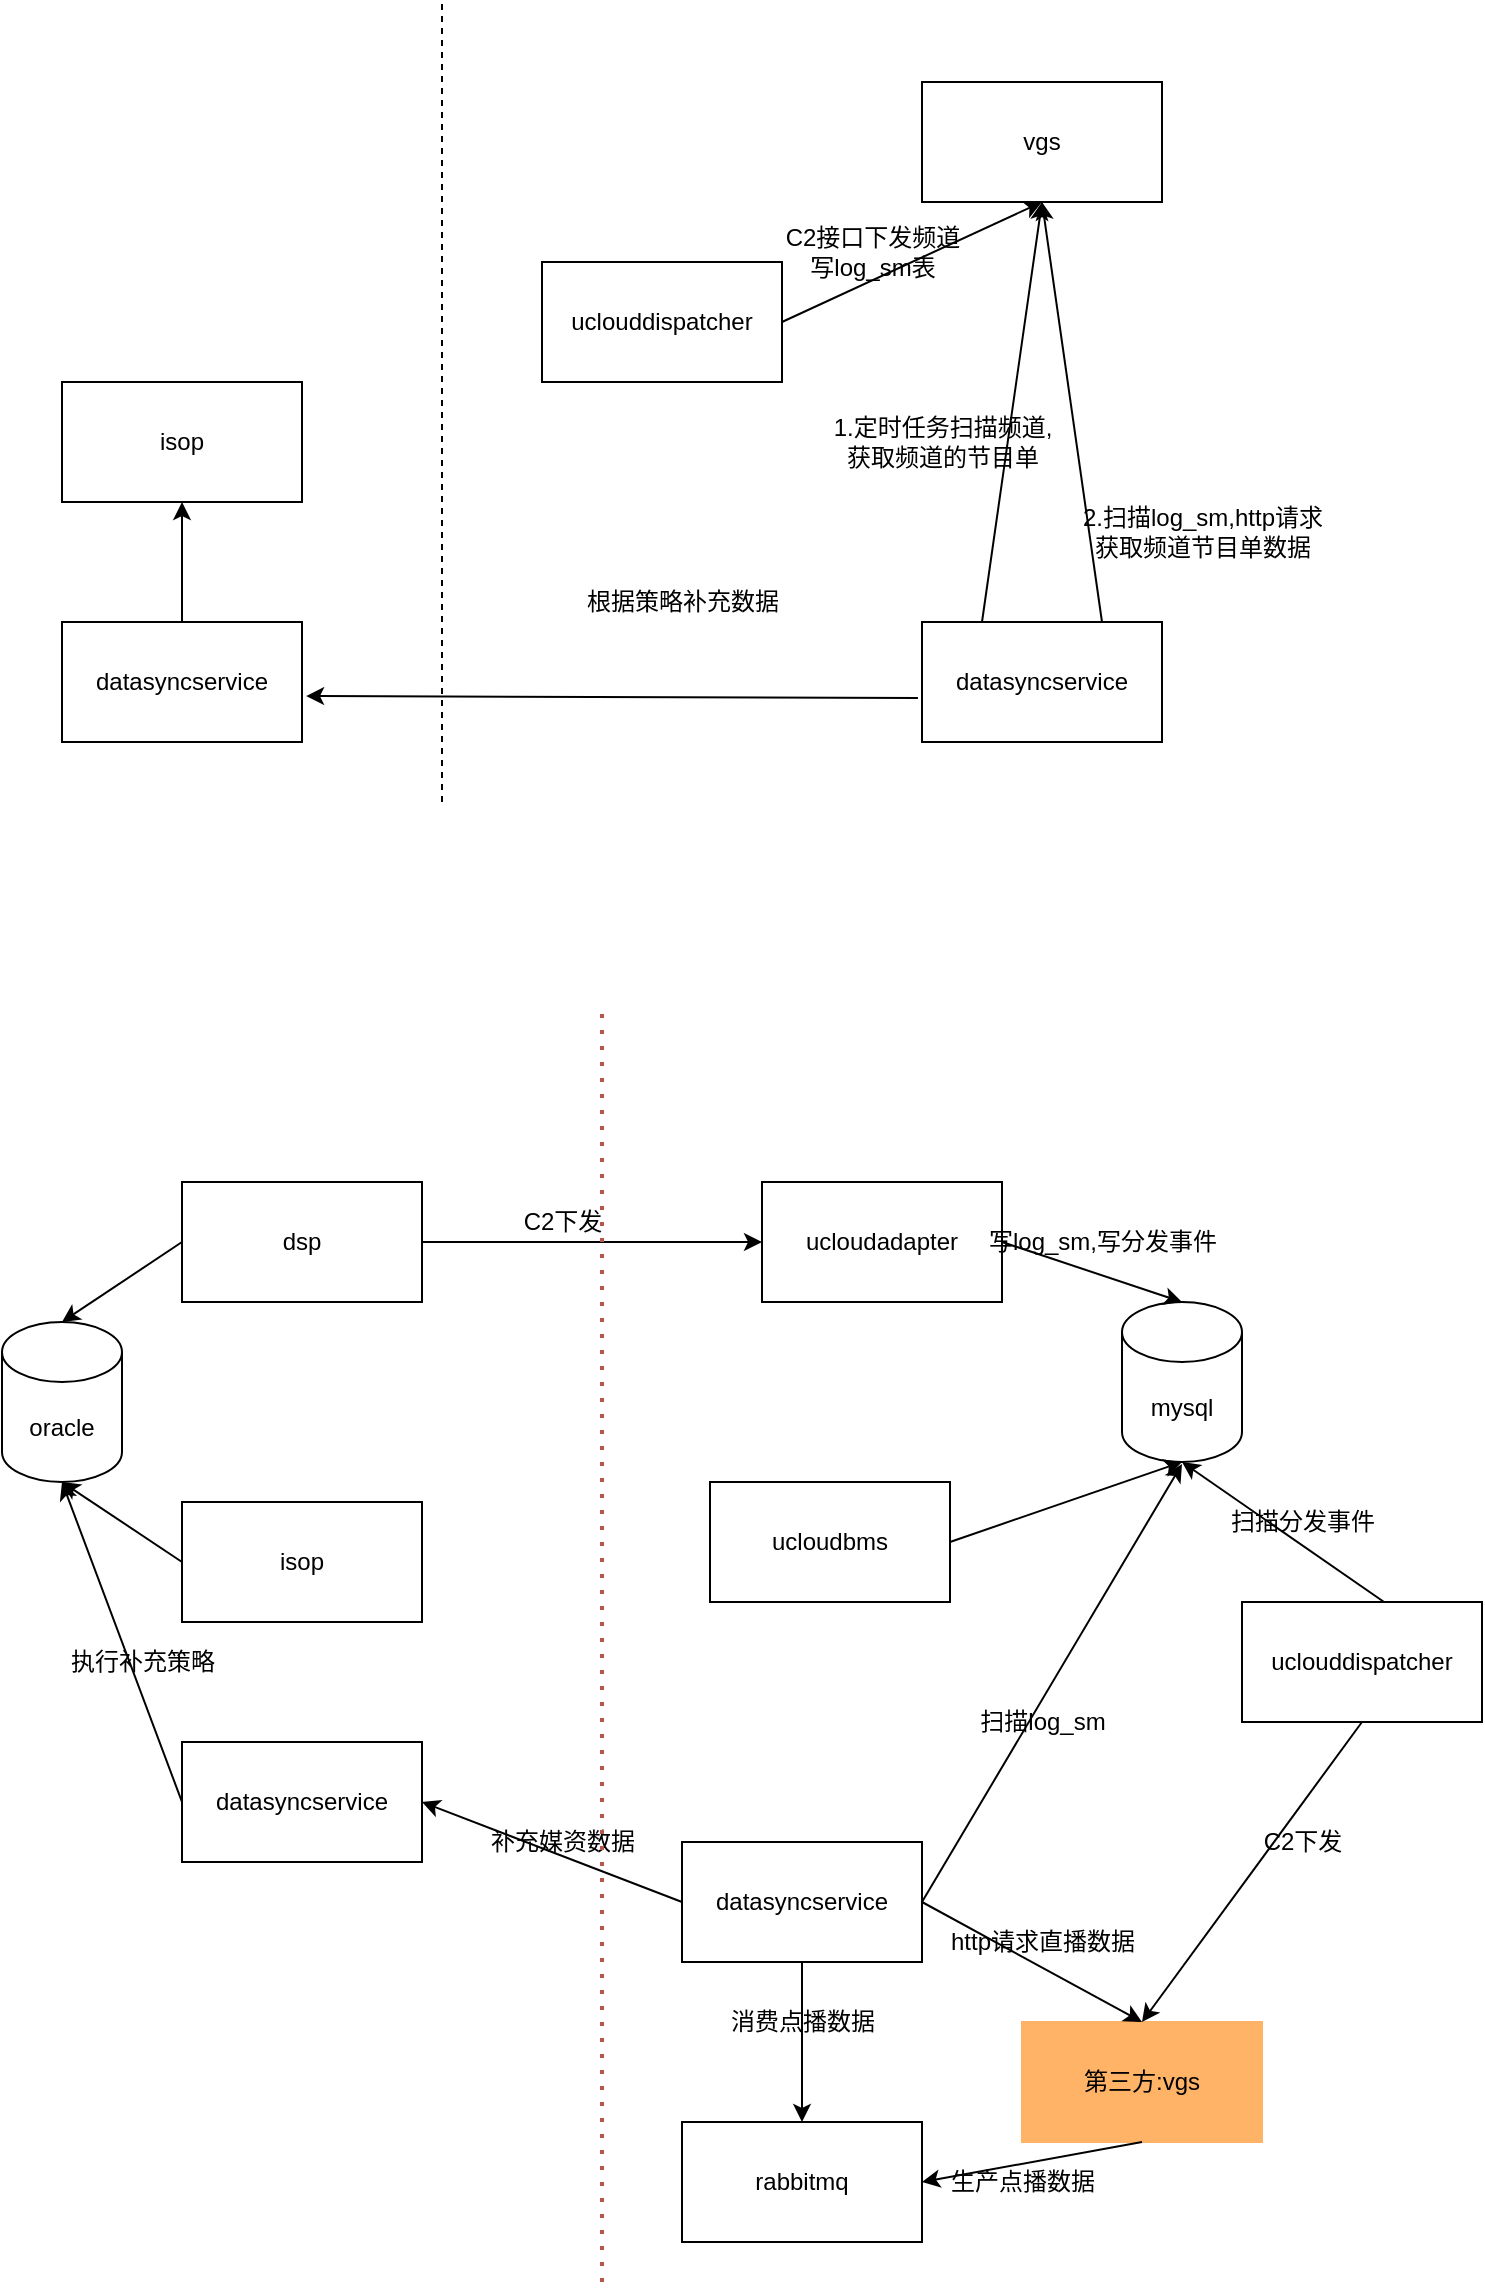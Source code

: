 <mxfile version="14.9.9" type="github">
  <diagram id="lGbfy7U1lLRQi7NGqesD" name="Page-1">
    <mxGraphModel dx="942" dy="656" grid="1" gridSize="10" guides="1" tooltips="1" connect="1" arrows="1" fold="1" page="1" pageScale="1" pageWidth="827" pageHeight="1169" math="0" shadow="0">
      <root>
        <mxCell id="0" />
        <mxCell id="1" parent="0" />
        <mxCell id="pmouW7Oq6iBT3d15TTm1-2" value="uclouddispatcher" style="whiteSpace=wrap;html=1;" parent="1" vertex="1">
          <mxGeometry x="330" y="150" width="120" height="60" as="geometry" />
        </mxCell>
        <mxCell id="pmouW7Oq6iBT3d15TTm1-5" value="vgs" style="whiteSpace=wrap;html=1;" parent="1" vertex="1">
          <mxGeometry x="520" y="60" width="120" height="60" as="geometry" />
        </mxCell>
        <mxCell id="pmouW7Oq6iBT3d15TTm1-7" value="C2接口下发频道&lt;br&gt;写log_sm表" style="text;html=1;align=center;verticalAlign=middle;resizable=0;points=[];autosize=1;strokeColor=none;" parent="1" vertex="1">
          <mxGeometry x="445" y="130" width="100" height="30" as="geometry" />
        </mxCell>
        <mxCell id="pmouW7Oq6iBT3d15TTm1-8" value="datasyncservice" style="whiteSpace=wrap;html=1;" parent="1" vertex="1">
          <mxGeometry x="520" y="330" width="120" height="60" as="geometry" />
        </mxCell>
        <mxCell id="pmouW7Oq6iBT3d15TTm1-9" value="" style="endArrow=classic;html=1;exitX=0.75;exitY=0;exitDx=0;exitDy=0;entryX=0.5;entryY=1;entryDx=0;entryDy=0;" parent="1" source="pmouW7Oq6iBT3d15TTm1-8" target="pmouW7Oq6iBT3d15TTm1-5" edge="1">
          <mxGeometry width="50" height="50" relative="1" as="geometry">
            <mxPoint x="380" y="180" as="sourcePoint" />
            <mxPoint x="430" y="130" as="targetPoint" />
          </mxGeometry>
        </mxCell>
        <mxCell id="pmouW7Oq6iBT3d15TTm1-10" value="2.扫描log_sm,http请求&lt;br&gt;获取频道节目单数据" style="text;html=1;align=center;verticalAlign=middle;resizable=0;points=[];autosize=1;strokeColor=none;" parent="1" vertex="1">
          <mxGeometry x="590" y="270" width="140" height="30" as="geometry" />
        </mxCell>
        <mxCell id="pmouW7Oq6iBT3d15TTm1-13" value="" style="endArrow=classic;html=1;exitX=-0.017;exitY=0.633;exitDx=0;exitDy=0;exitPerimeter=0;entryX=1.017;entryY=0.617;entryDx=0;entryDy=0;entryPerimeter=0;" parent="1" source="pmouW7Oq6iBT3d15TTm1-8" target="wRrkOben__-sgKtTqPLv-1" edge="1">
          <mxGeometry width="50" height="50" relative="1" as="geometry">
            <mxPoint x="380" y="170" as="sourcePoint" />
            <mxPoint x="340" y="270" as="targetPoint" />
          </mxGeometry>
        </mxCell>
        <mxCell id="pmouW7Oq6iBT3d15TTm1-14" value="根据策略补充数据" style="text;html=1;align=center;verticalAlign=middle;resizable=0;points=[];autosize=1;strokeColor=none;" parent="1" vertex="1">
          <mxGeometry x="345" y="310" width="110" height="20" as="geometry" />
        </mxCell>
        <mxCell id="pmouW7Oq6iBT3d15TTm1-15" value="" style="endArrow=classic;html=1;exitX=0.25;exitY=0;exitDx=0;exitDy=0;entryX=0.5;entryY=1;entryDx=0;entryDy=0;" parent="1" source="pmouW7Oq6iBT3d15TTm1-8" target="pmouW7Oq6iBT3d15TTm1-5" edge="1">
          <mxGeometry width="50" height="50" relative="1" as="geometry">
            <mxPoint x="620" y="340" as="sourcePoint" />
            <mxPoint x="580" y="130" as="targetPoint" />
          </mxGeometry>
        </mxCell>
        <mxCell id="pmouW7Oq6iBT3d15TTm1-16" value="1.定时任务扫描频道,&lt;br&gt;获取频道的节目单" style="text;html=1;align=center;verticalAlign=middle;resizable=0;points=[];autosize=1;strokeColor=none;" parent="1" vertex="1">
          <mxGeometry x="470" y="225" width="120" height="30" as="geometry" />
        </mxCell>
        <mxCell id="pmouW7Oq6iBT3d15TTm1-17" value="isop" style="whiteSpace=wrap;html=1;" parent="1" vertex="1">
          <mxGeometry x="150" y="770" width="120" height="60" as="geometry" />
        </mxCell>
        <mxCell id="pmouW7Oq6iBT3d15TTm1-20" value="" style="edgeStyle=orthogonalEdgeStyle;rounded=0;orthogonalLoop=1;jettySize=auto;html=1;" parent="1" source="pmouW7Oq6iBT3d15TTm1-18" target="pmouW7Oq6iBT3d15TTm1-19" edge="1">
          <mxGeometry relative="1" as="geometry" />
        </mxCell>
        <mxCell id="pmouW7Oq6iBT3d15TTm1-18" value="dsp" style="whiteSpace=wrap;html=1;" parent="1" vertex="1">
          <mxGeometry x="150" y="610" width="120" height="60" as="geometry" />
        </mxCell>
        <mxCell id="pmouW7Oq6iBT3d15TTm1-19" value="ucloudadapter" style="whiteSpace=wrap;html=1;" parent="1" vertex="1">
          <mxGeometry x="440" y="610" width="120" height="60" as="geometry" />
        </mxCell>
        <mxCell id="pmouW7Oq6iBT3d15TTm1-21" value="ucloudbms" style="whiteSpace=wrap;html=1;" parent="1" vertex="1">
          <mxGeometry x="414" y="760" width="120" height="60" as="geometry" />
        </mxCell>
        <mxCell id="pmouW7Oq6iBT3d15TTm1-23" value="oracle" style="shape=cylinder3;whiteSpace=wrap;html=1;boundedLbl=1;backgroundOutline=1;size=15;" parent="1" vertex="1">
          <mxGeometry x="60" y="680" width="60" height="80" as="geometry" />
        </mxCell>
        <mxCell id="pmouW7Oq6iBT3d15TTm1-25" value="" style="endArrow=classic;html=1;exitX=0;exitY=0.5;exitDx=0;exitDy=0;" parent="1" source="pmouW7Oq6iBT3d15TTm1-18" edge="1">
          <mxGeometry width="50" height="50" relative="1" as="geometry">
            <mxPoint x="400" y="740" as="sourcePoint" />
            <mxPoint x="90" y="680" as="targetPoint" />
          </mxGeometry>
        </mxCell>
        <mxCell id="pmouW7Oq6iBT3d15TTm1-26" value="" style="endArrow=classic;html=1;exitX=0;exitY=0.5;exitDx=0;exitDy=0;entryX=0.5;entryY=1;entryDx=0;entryDy=0;entryPerimeter=0;" parent="1" source="pmouW7Oq6iBT3d15TTm1-17" target="pmouW7Oq6iBT3d15TTm1-23" edge="1">
          <mxGeometry width="50" height="50" relative="1" as="geometry">
            <mxPoint x="400" y="740" as="sourcePoint" />
            <mxPoint x="450" y="690" as="targetPoint" />
          </mxGeometry>
        </mxCell>
        <mxCell id="pmouW7Oq6iBT3d15TTm1-27" value="mysql&lt;br&gt;" style="shape=cylinder3;whiteSpace=wrap;html=1;boundedLbl=1;backgroundOutline=1;size=15;" parent="1" vertex="1">
          <mxGeometry x="620" y="670" width="60" height="80" as="geometry" />
        </mxCell>
        <mxCell id="pmouW7Oq6iBT3d15TTm1-28" value="" style="endArrow=classic;html=1;exitX=1;exitY=0.5;exitDx=0;exitDy=0;entryX=0.5;entryY=0;entryDx=0;entryDy=0;entryPerimeter=0;" parent="1" source="pmouW7Oq6iBT3d15TTm1-19" target="pmouW7Oq6iBT3d15TTm1-27" edge="1">
          <mxGeometry width="50" height="50" relative="1" as="geometry">
            <mxPoint x="160" y="650" as="sourcePoint" />
            <mxPoint x="100" y="690" as="targetPoint" />
          </mxGeometry>
        </mxCell>
        <mxCell id="pmouW7Oq6iBT3d15TTm1-29" value="" style="endArrow=classic;html=1;exitX=1;exitY=0.5;exitDx=0;exitDy=0;" parent="1" source="pmouW7Oq6iBT3d15TTm1-21" edge="1">
          <mxGeometry width="50" height="50" relative="1" as="geometry">
            <mxPoint x="570" y="650" as="sourcePoint" />
            <mxPoint x="650" y="750" as="targetPoint" />
          </mxGeometry>
        </mxCell>
        <mxCell id="pmouW7Oq6iBT3d15TTm1-30" value="datasyncservice" style="whiteSpace=wrap;html=1;" parent="1" vertex="1">
          <mxGeometry x="150" y="890" width="120" height="60" as="geometry" />
        </mxCell>
        <mxCell id="pmouW7Oq6iBT3d15TTm1-46" value="" style="edgeStyle=orthogonalEdgeStyle;rounded=0;orthogonalLoop=1;jettySize=auto;html=1;" parent="1" source="pmouW7Oq6iBT3d15TTm1-31" target="pmouW7Oq6iBT3d15TTm1-43" edge="1">
          <mxGeometry relative="1" as="geometry" />
        </mxCell>
        <mxCell id="pmouW7Oq6iBT3d15TTm1-31" value="datasyncservice" style="whiteSpace=wrap;html=1;" parent="1" vertex="1">
          <mxGeometry x="400" y="940" width="120" height="60" as="geometry" />
        </mxCell>
        <mxCell id="pmouW7Oq6iBT3d15TTm1-32" value="第三方:vgs" style="whiteSpace=wrap;html=1;strokeColor=#FFB366;fillColor=#FFB366;" parent="1" vertex="1">
          <mxGeometry x="570" y="1030" width="120" height="60" as="geometry" />
        </mxCell>
        <mxCell id="pmouW7Oq6iBT3d15TTm1-33" value="" style="endArrow=classic;html=1;" parent="1" edge="1">
          <mxGeometry width="50" height="50" relative="1" as="geometry">
            <mxPoint x="520" y="970" as="sourcePoint" />
            <mxPoint x="650" y="751" as="targetPoint" />
          </mxGeometry>
        </mxCell>
        <mxCell id="pmouW7Oq6iBT3d15TTm1-34" value="" style="endArrow=classic;html=1;exitX=1;exitY=0.5;exitDx=0;exitDy=0;entryX=0.5;entryY=0;entryDx=0;entryDy=0;" parent="1" source="pmouW7Oq6iBT3d15TTm1-31" target="pmouW7Oq6iBT3d15TTm1-32" edge="1">
          <mxGeometry width="50" height="50" relative="1" as="geometry">
            <mxPoint x="529.04" y="972.98" as="sourcePoint" />
            <mxPoint x="611" y="811.04" as="targetPoint" />
          </mxGeometry>
        </mxCell>
        <mxCell id="pmouW7Oq6iBT3d15TTm1-35" value="写log_sm,写分发事件" style="text;html=1;align=center;verticalAlign=middle;resizable=0;points=[];autosize=1;strokeColor=none;" parent="1" vertex="1">
          <mxGeometry x="545" y="630" width="130" height="20" as="geometry" />
        </mxCell>
        <mxCell id="pmouW7Oq6iBT3d15TTm1-36" value="扫描log_sm" style="text;html=1;align=center;verticalAlign=middle;resizable=0;points=[];autosize=1;strokeColor=none;" parent="1" vertex="1">
          <mxGeometry x="540" y="870" width="80" height="20" as="geometry" />
        </mxCell>
        <mxCell id="pmouW7Oq6iBT3d15TTm1-37" value="http请求直播数据" style="text;html=1;align=center;verticalAlign=middle;resizable=0;points=[];autosize=1;strokeColor=none;" parent="1" vertex="1">
          <mxGeometry x="525" y="980" width="110" height="20" as="geometry" />
        </mxCell>
        <mxCell id="pmouW7Oq6iBT3d15TTm1-38" value="" style="endArrow=classic;html=1;exitX=0;exitY=0.5;exitDx=0;exitDy=0;entryX=1;entryY=0.5;entryDx=0;entryDy=0;entryPerimeter=0;" parent="1" source="pmouW7Oq6iBT3d15TTm1-31" target="pmouW7Oq6iBT3d15TTm1-30" edge="1">
          <mxGeometry width="50" height="50" relative="1" as="geometry">
            <mxPoint x="400" y="830" as="sourcePoint" />
            <mxPoint x="450" y="780" as="targetPoint" />
          </mxGeometry>
        </mxCell>
        <mxCell id="pmouW7Oq6iBT3d15TTm1-39" value="补充媒资数据" style="text;html=1;align=center;verticalAlign=middle;resizable=0;points=[];autosize=1;strokeColor=none;" parent="1" vertex="1">
          <mxGeometry x="295" y="930" width="90" height="20" as="geometry" />
        </mxCell>
        <mxCell id="pmouW7Oq6iBT3d15TTm1-40" value="" style="endArrow=classic;html=1;exitX=0;exitY=0.5;exitDx=0;exitDy=0;" parent="1" source="pmouW7Oq6iBT3d15TTm1-30" edge="1">
          <mxGeometry width="50" height="50" relative="1" as="geometry">
            <mxPoint x="400" y="830" as="sourcePoint" />
            <mxPoint x="90" y="760" as="targetPoint" />
          </mxGeometry>
        </mxCell>
        <mxCell id="pmouW7Oq6iBT3d15TTm1-41" value="执行补充策略" style="text;html=1;align=center;verticalAlign=middle;resizable=0;points=[];autosize=1;strokeColor=none;" parent="1" vertex="1">
          <mxGeometry x="85" y="840" width="90" height="20" as="geometry" />
        </mxCell>
        <mxCell id="pmouW7Oq6iBT3d15TTm1-42" value="C2下发" style="text;html=1;align=center;verticalAlign=middle;resizable=0;points=[];autosize=1;strokeColor=none;" parent="1" vertex="1">
          <mxGeometry x="315" y="620" width="50" height="20" as="geometry" />
        </mxCell>
        <mxCell id="pmouW7Oq6iBT3d15TTm1-43" value="rabbitmq" style="whiteSpace=wrap;html=1;" parent="1" vertex="1">
          <mxGeometry x="400" y="1080" width="120" height="60" as="geometry" />
        </mxCell>
        <mxCell id="pmouW7Oq6iBT3d15TTm1-44" value="" style="endArrow=classic;html=1;exitX=0.5;exitY=1;exitDx=0;exitDy=0;entryX=1;entryY=0.5;entryDx=0;entryDy=0;" parent="1" source="pmouW7Oq6iBT3d15TTm1-32" target="pmouW7Oq6iBT3d15TTm1-43" edge="1">
          <mxGeometry width="50" height="50" relative="1" as="geometry">
            <mxPoint x="360" y="980" as="sourcePoint" />
            <mxPoint x="410" y="930" as="targetPoint" />
          </mxGeometry>
        </mxCell>
        <mxCell id="pmouW7Oq6iBT3d15TTm1-45" value="生产点播数据" style="text;html=1;align=center;verticalAlign=middle;resizable=0;points=[];autosize=1;strokeColor=none;" parent="1" vertex="1">
          <mxGeometry x="525" y="1100" width="90" height="20" as="geometry" />
        </mxCell>
        <mxCell id="pmouW7Oq6iBT3d15TTm1-47" value="消费点播数据" style="text;html=1;align=center;verticalAlign=middle;resizable=0;points=[];autosize=1;strokeColor=none;" parent="1" vertex="1">
          <mxGeometry x="415" y="1020" width="90" height="20" as="geometry" />
        </mxCell>
        <mxCell id="cyR-BCmfmx6FBJOIdsX_-1" value="uclouddispatcher" style="whiteSpace=wrap;html=1;" parent="1" vertex="1">
          <mxGeometry x="680" y="820" width="120" height="60" as="geometry" />
        </mxCell>
        <mxCell id="cyR-BCmfmx6FBJOIdsX_-2" value="" style="endArrow=classic;html=1;exitX=0.592;exitY=0;exitDx=0;exitDy=0;exitPerimeter=0;entryX=0.5;entryY=1;entryDx=0;entryDy=0;entryPerimeter=0;" parent="1" source="cyR-BCmfmx6FBJOIdsX_-1" target="pmouW7Oq6iBT3d15TTm1-27" edge="1">
          <mxGeometry width="50" height="50" relative="1" as="geometry">
            <mxPoint x="530" y="980" as="sourcePoint" />
            <mxPoint x="640" y="760" as="targetPoint" />
          </mxGeometry>
        </mxCell>
        <mxCell id="cyR-BCmfmx6FBJOIdsX_-3" value="扫描分发事件" style="text;html=1;align=center;verticalAlign=middle;resizable=0;points=[];autosize=1;strokeColor=none;" parent="1" vertex="1">
          <mxGeometry x="665" y="770" width="90" height="20" as="geometry" />
        </mxCell>
        <mxCell id="cyR-BCmfmx6FBJOIdsX_-4" value="" style="endArrow=classic;html=1;exitX=0.5;exitY=1;exitDx=0;exitDy=0;" parent="1" source="cyR-BCmfmx6FBJOIdsX_-1" edge="1">
          <mxGeometry width="50" height="50" relative="1" as="geometry">
            <mxPoint x="390" y="880" as="sourcePoint" />
            <mxPoint x="630" y="1030" as="targetPoint" />
          </mxGeometry>
        </mxCell>
        <mxCell id="cyR-BCmfmx6FBJOIdsX_-5" value="C2下发" style="text;html=1;align=center;verticalAlign=middle;resizable=0;points=[];autosize=1;strokeColor=none;" parent="1" vertex="1">
          <mxGeometry x="685" y="930" width="50" height="20" as="geometry" />
        </mxCell>
        <mxCell id="cyR-BCmfmx6FBJOIdsX_-6" value="" style="endArrow=none;dashed=1;html=1;dashPattern=1 3;strokeWidth=2;fillColor=#f8cecc;strokeColor=#b85450;" parent="1" edge="1">
          <mxGeometry width="50" height="50" relative="1" as="geometry">
            <mxPoint x="360" y="1160" as="sourcePoint" />
            <mxPoint x="360" y="520" as="targetPoint" />
          </mxGeometry>
        </mxCell>
        <mxCell id="wRrkOben__-sgKtTqPLv-6" value="" style="edgeStyle=orthogonalEdgeStyle;rounded=0;orthogonalLoop=1;jettySize=auto;html=1;" edge="1" parent="1" source="wRrkOben__-sgKtTqPLv-1" target="wRrkOben__-sgKtTqPLv-5">
          <mxGeometry relative="1" as="geometry" />
        </mxCell>
        <mxCell id="wRrkOben__-sgKtTqPLv-1" value="datasyncservice" style="whiteSpace=wrap;html=1;" vertex="1" parent="1">
          <mxGeometry x="90" y="330" width="120" height="60" as="geometry" />
        </mxCell>
        <mxCell id="wRrkOben__-sgKtTqPLv-3" value="" style="endArrow=classic;html=1;exitX=1;exitY=0.5;exitDx=0;exitDy=0;" edge="1" parent="1" source="pmouW7Oq6iBT3d15TTm1-2">
          <mxGeometry width="50" height="50" relative="1" as="geometry">
            <mxPoint x="380" y="260" as="sourcePoint" />
            <mxPoint x="580" y="120" as="targetPoint" />
          </mxGeometry>
        </mxCell>
        <mxCell id="wRrkOben__-sgKtTqPLv-5" value="isop" style="whiteSpace=wrap;html=1;" vertex="1" parent="1">
          <mxGeometry x="90" y="210" width="120" height="60" as="geometry" />
        </mxCell>
        <mxCell id="wRrkOben__-sgKtTqPLv-7" value="" style="endArrow=none;dashed=1;html=1;" edge="1" parent="1">
          <mxGeometry width="50" height="50" relative="1" as="geometry">
            <mxPoint x="280" y="420" as="sourcePoint" />
            <mxPoint x="280" y="20" as="targetPoint" />
          </mxGeometry>
        </mxCell>
      </root>
    </mxGraphModel>
  </diagram>
</mxfile>
